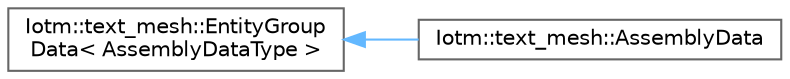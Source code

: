 digraph "Graphical Class Hierarchy"
{
 // INTERACTIVE_SVG=YES
 // LATEX_PDF_SIZE
  bgcolor="transparent";
  edge [fontname=Helvetica,fontsize=10,labelfontname=Helvetica,labelfontsize=10];
  node [fontname=Helvetica,fontsize=10,shape=box,height=0.2,width=0.4];
  rankdir="LR";
  Node0 [id="Node000000",label="Iotm::text_mesh::EntityGroup\lData\< AssemblyDataType \>",height=0.2,width=0.4,color="grey40", fillcolor="white", style="filled",URL="$structIotm_1_1text__mesh_1_1EntityGroupData.html",tooltip=" "];
  Node0 -> Node1 [id="edge290_Node000000_Node000001",dir="back",color="steelblue1",style="solid",tooltip=" "];
  Node1 [id="Node000001",label="Iotm::text_mesh::AssemblyData",height=0.2,width=0.4,color="grey40", fillcolor="white", style="filled",URL="$structIotm_1_1text__mesh_1_1AssemblyData.html",tooltip=" "];
}
